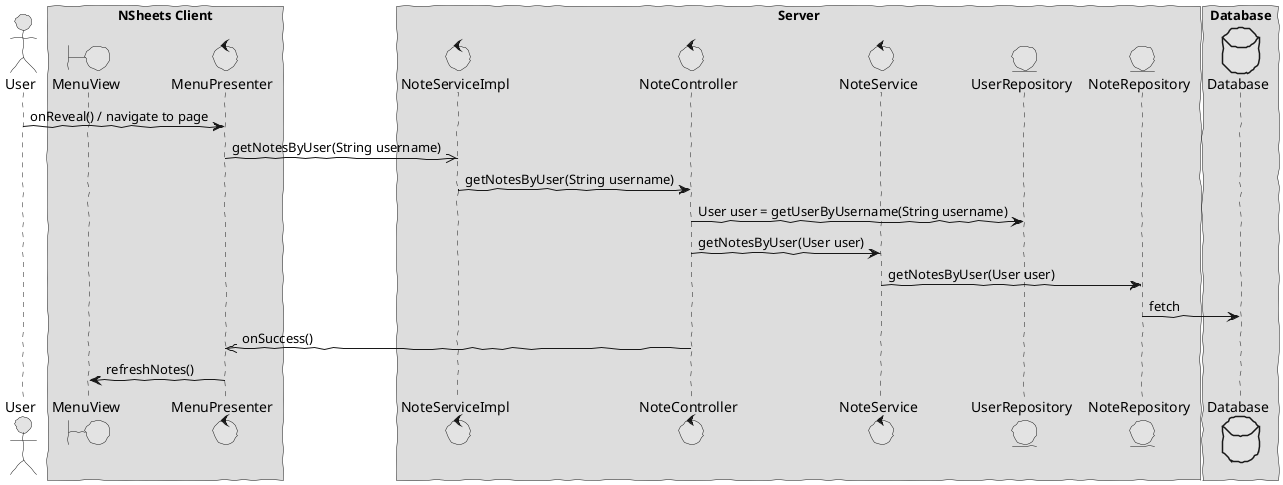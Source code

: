 @startuml  design2.png
skinparam handwritten true
skinparam monochrome true
skinparam packageStyle rect
skinparam defaultFontName FG Virgil
skinparam shadowing false

actor User
boundary MenuView
control MenuPresenter
control NoteService
control NoteController
control NoteServiceImpl
entity NoteRepository
entity UserRepository
database Database 

box "NSheets Client"
participant MenuView
participant MenuPresenter 
end box

box "Server"
participant NoteServiceImpl
participant NoteController
participant NoteService
participant UserRepository
participant NoteRepository
end box

box "Database"
participant Database
end box

User -> MenuPresenter : onReveal() / navigate to page 
MenuPresenter ->> NoteServiceImpl: getNotesByUser(String username)
NoteServiceImpl -> NoteController : getNotesByUser(String username)
NoteController -> UserRepository: User user = getUserByUsername(String username)
NoteController -> NoteService : getNotesByUser(User user)
NoteService -> NoteRepository : getNotesByUser(User user)
NoteRepository -> Database : fetch
NoteController ->> MenuPresenter : onSuccess() 
MenuPresenter -> MenuView : refreshNotes()

@enduml